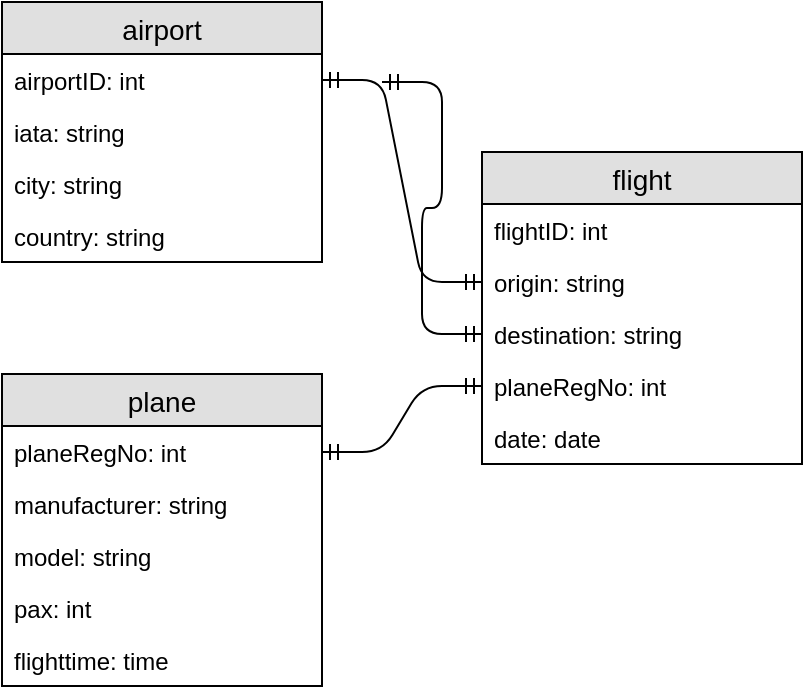 <mxfile version="10.8.7" type="github"><diagram id="NO019gBtwoDl6yspfcqa" name="Page-1"><mxGraphModel dx="443" dy="428" grid="1" gridSize="10" guides="1" tooltips="1" connect="1" arrows="1" fold="1" page="1" pageScale="1" pageWidth="1169" pageHeight="827" math="0" shadow="0"><root><mxCell id="0"/><mxCell id="1" parent="0"/><mxCell id="kZv5MHhuxdHZWm_8LACb-1" value="flight" style="swimlane;fontStyle=0;childLayout=stackLayout;horizontal=1;startSize=26;fillColor=#e0e0e0;horizontalStack=0;resizeParent=1;resizeParentMax=0;resizeLast=0;collapsible=1;marginBottom=0;swimlaneFillColor=#ffffff;align=center;fontSize=14;" parent="1" vertex="1"><mxGeometry x="310" y="135" width="160" height="156" as="geometry"/></mxCell><mxCell id="kZv5MHhuxdHZWm_8LACb-2" value="flightID: int" style="text;strokeColor=none;fillColor=none;spacingLeft=4;spacingRight=4;overflow=hidden;rotatable=0;points=[[0,0.5],[1,0.5]];portConstraint=eastwest;fontSize=12;" parent="kZv5MHhuxdHZWm_8LACb-1" vertex="1"><mxGeometry y="26" width="160" height="26" as="geometry"/></mxCell><mxCell id="kZv5MHhuxdHZWm_8LACb-3" value="origin: string" style="text;strokeColor=none;fillColor=none;spacingLeft=4;spacingRight=4;overflow=hidden;rotatable=0;points=[[0,0.5],[1,0.5]];portConstraint=eastwest;fontSize=12;" parent="kZv5MHhuxdHZWm_8LACb-1" vertex="1"><mxGeometry y="52" width="160" height="26" as="geometry"/></mxCell><mxCell id="kZv5MHhuxdHZWm_8LACb-4" value="destination: string" style="text;strokeColor=none;fillColor=none;spacingLeft=4;spacingRight=4;overflow=hidden;rotatable=0;points=[[0,0.5],[1,0.5]];portConstraint=eastwest;fontSize=12;" parent="kZv5MHhuxdHZWm_8LACb-1" vertex="1"><mxGeometry y="78" width="160" height="26" as="geometry"/></mxCell><mxCell id="Q9QU5a--l3G2V725IdES-4" value="planeRegNo: int" style="text;strokeColor=none;fillColor=none;spacingLeft=4;spacingRight=4;overflow=hidden;rotatable=0;points=[[0,0.5],[1,0.5]];portConstraint=eastwest;fontSize=12;" parent="kZv5MHhuxdHZWm_8LACb-1" vertex="1"><mxGeometry y="104" width="160" height="26" as="geometry"/></mxCell><mxCell id="Q9QU5a--l3G2V725IdES-1" value="date: date" style="text;strokeColor=none;fillColor=none;spacingLeft=4;spacingRight=4;overflow=hidden;rotatable=0;points=[[0,0.5],[1,0.5]];portConstraint=eastwest;fontSize=12;" parent="kZv5MHhuxdHZWm_8LACb-1" vertex="1"><mxGeometry y="130" width="160" height="26" as="geometry"/></mxCell><mxCell id="kZv5MHhuxdHZWm_8LACb-5" value="airport" style="swimlane;fontStyle=0;childLayout=stackLayout;horizontal=1;startSize=26;fillColor=#e0e0e0;horizontalStack=0;resizeParent=1;resizeParentMax=0;resizeLast=0;collapsible=1;marginBottom=0;swimlaneFillColor=#ffffff;align=center;fontSize=14;" parent="1" vertex="1"><mxGeometry x="70" y="60" width="160" height="130" as="geometry"/></mxCell><mxCell id="kZv5MHhuxdHZWm_8LACb-6" value="airportID: int" style="text;strokeColor=none;fillColor=none;spacingLeft=4;spacingRight=4;overflow=hidden;rotatable=0;points=[[0,0.5],[1,0.5]];portConstraint=eastwest;fontSize=12;" parent="kZv5MHhuxdHZWm_8LACb-5" vertex="1"><mxGeometry y="26" width="160" height="26" as="geometry"/></mxCell><mxCell id="kZv5MHhuxdHZWm_8LACb-7" value="iata: string" style="text;strokeColor=none;fillColor=none;spacingLeft=4;spacingRight=4;overflow=hidden;rotatable=0;points=[[0,0.5],[1,0.5]];portConstraint=eastwest;fontSize=12;" parent="kZv5MHhuxdHZWm_8LACb-5" vertex="1"><mxGeometry y="52" width="160" height="26" as="geometry"/></mxCell><mxCell id="kZv5MHhuxdHZWm_8LACb-8" value="city: string" style="text;strokeColor=none;fillColor=none;spacingLeft=4;spacingRight=4;overflow=hidden;rotatable=0;points=[[0,0.5],[1,0.5]];portConstraint=eastwest;fontSize=12;" parent="kZv5MHhuxdHZWm_8LACb-5" vertex="1"><mxGeometry y="78" width="160" height="26" as="geometry"/></mxCell><mxCell id="kZv5MHhuxdHZWm_8LACb-9" value="country: string" style="text;strokeColor=none;fillColor=none;spacingLeft=4;spacingRight=4;overflow=hidden;rotatable=0;points=[[0,0.5],[1,0.5]];portConstraint=eastwest;fontSize=12;" parent="kZv5MHhuxdHZWm_8LACb-5" vertex="1"><mxGeometry y="104" width="160" height="26" as="geometry"/></mxCell><mxCell id="kZv5MHhuxdHZWm_8LACb-10" value="plane" style="swimlane;fontStyle=0;childLayout=stackLayout;horizontal=1;startSize=26;fillColor=#e0e0e0;horizontalStack=0;resizeParent=1;resizeParentMax=0;resizeLast=0;collapsible=1;marginBottom=0;swimlaneFillColor=#ffffff;align=center;fontSize=14;" parent="1" vertex="1"><mxGeometry x="70" y="246" width="160" height="156" as="geometry"/></mxCell><mxCell id="kZv5MHhuxdHZWm_8LACb-11" value="planeRegNo: int" style="text;strokeColor=none;fillColor=none;spacingLeft=4;spacingRight=4;overflow=hidden;rotatable=0;points=[[0,0.5],[1,0.5]];portConstraint=eastwest;fontSize=12;" parent="kZv5MHhuxdHZWm_8LACb-10" vertex="1"><mxGeometry y="26" width="160" height="26" as="geometry"/></mxCell><mxCell id="kZv5MHhuxdHZWm_8LACb-12" value="manufacturer: string" style="text;strokeColor=none;fillColor=none;spacingLeft=4;spacingRight=4;overflow=hidden;rotatable=0;points=[[0,0.5],[1,0.5]];portConstraint=eastwest;fontSize=12;" parent="kZv5MHhuxdHZWm_8LACb-10" vertex="1"><mxGeometry y="52" width="160" height="26" as="geometry"/></mxCell><mxCell id="kZv5MHhuxdHZWm_8LACb-13" value="model: string" style="text;strokeColor=none;fillColor=none;spacingLeft=4;spacingRight=4;overflow=hidden;rotatable=0;points=[[0,0.5],[1,0.5]];portConstraint=eastwest;fontSize=12;" parent="kZv5MHhuxdHZWm_8LACb-10" vertex="1"><mxGeometry y="78" width="160" height="26" as="geometry"/></mxCell><mxCell id="kZv5MHhuxdHZWm_8LACb-14" value="pax: int" style="text;strokeColor=none;fillColor=none;spacingLeft=4;spacingRight=4;overflow=hidden;rotatable=0;points=[[0,0.5],[1,0.5]];portConstraint=eastwest;fontSize=12;" parent="kZv5MHhuxdHZWm_8LACb-10" vertex="1"><mxGeometry y="104" width="160" height="26" as="geometry"/></mxCell><mxCell id="kZv5MHhuxdHZWm_8LACb-15" value="flighttime: time" style="text;strokeColor=none;fillColor=none;spacingLeft=4;spacingRight=4;overflow=hidden;rotatable=0;points=[[0,0.5],[1,0.5]];portConstraint=eastwest;fontSize=12;" parent="kZv5MHhuxdHZWm_8LACb-10" vertex="1"><mxGeometry y="130" width="160" height="26" as="geometry"/></mxCell><mxCell id="Q9QU5a--l3G2V725IdES-2" value="" style="edgeStyle=entityRelationEdgeStyle;fontSize=12;html=1;endArrow=ERmandOne;startArrow=ERmandOne;exitX=1;exitY=0.5;exitDx=0;exitDy=0;entryX=0;entryY=0.5;entryDx=0;entryDy=0;" parent="1" source="kZv5MHhuxdHZWm_8LACb-6" edge="1" target="kZv5MHhuxdHZWm_8LACb-3"><mxGeometry width="100" height="100" relative="1" as="geometry"><mxPoint x="404" y="365" as="sourcePoint"/><mxPoint x="504" y="265" as="targetPoint"/></mxGeometry></mxCell><mxCell id="Q9QU5a--l3G2V725IdES-3" value="" style="edgeStyle=entityRelationEdgeStyle;fontSize=12;html=1;endArrow=ERmandOne;startArrow=ERmandOne;entryX=0;entryY=0.5;entryDx=0;entryDy=0;" parent="1" edge="1" target="kZv5MHhuxdHZWm_8LACb-4"><mxGeometry width="100" height="100" relative="1" as="geometry"><mxPoint x="260" y="100" as="sourcePoint"/><mxPoint x="504" y="291" as="targetPoint"/></mxGeometry></mxCell><mxCell id="Q9QU5a--l3G2V725IdES-5" value="" style="edgeStyle=entityRelationEdgeStyle;fontSize=12;html=1;endArrow=ERmandOne;startArrow=ERmandOne;exitX=1;exitY=0.5;exitDx=0;exitDy=0;entryX=0;entryY=0.5;entryDx=0;entryDy=0;" parent="1" source="kZv5MHhuxdHZWm_8LACb-11" edge="1" target="Q9QU5a--l3G2V725IdES-4"><mxGeometry width="100" height="100" relative="1" as="geometry"><mxPoint x="260" y="126" as="sourcePoint"/><mxPoint x="504" y="317" as="targetPoint"/></mxGeometry></mxCell></root></mxGraphModel></diagram></mxfile>